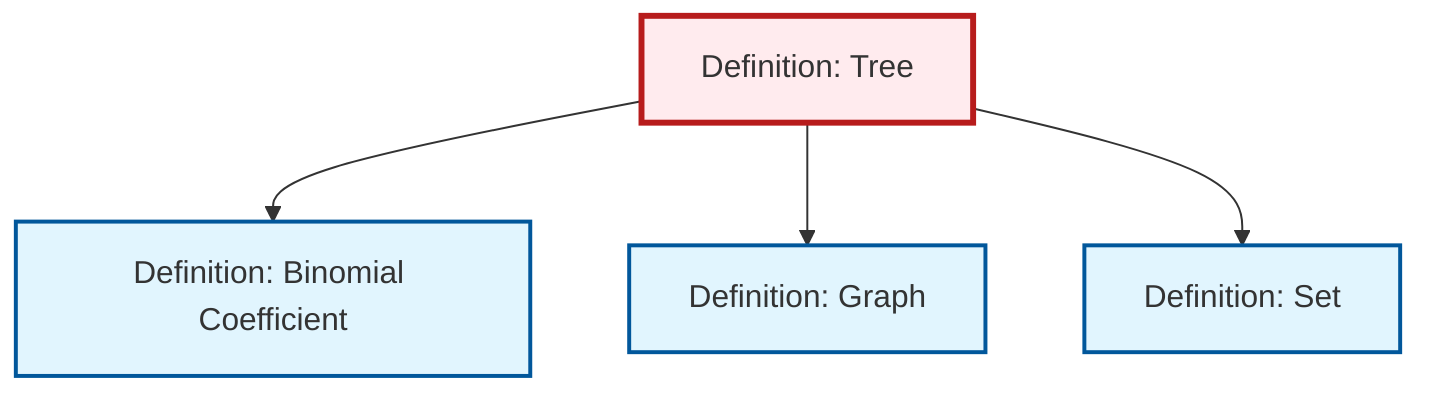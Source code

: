 graph TD
    classDef definition fill:#e1f5fe,stroke:#01579b,stroke-width:2px
    classDef theorem fill:#f3e5f5,stroke:#4a148c,stroke-width:2px
    classDef axiom fill:#fff3e0,stroke:#e65100,stroke-width:2px
    classDef example fill:#e8f5e9,stroke:#1b5e20,stroke-width:2px
    classDef current fill:#ffebee,stroke:#b71c1c,stroke-width:3px
    def-tree["Definition: Tree"]:::definition
    def-binomial-coefficient["Definition: Binomial Coefficient"]:::definition
    def-graph["Definition: Graph"]:::definition
    def-set["Definition: Set"]:::definition
    def-tree --> def-binomial-coefficient
    def-tree --> def-graph
    def-tree --> def-set
    class def-tree current
